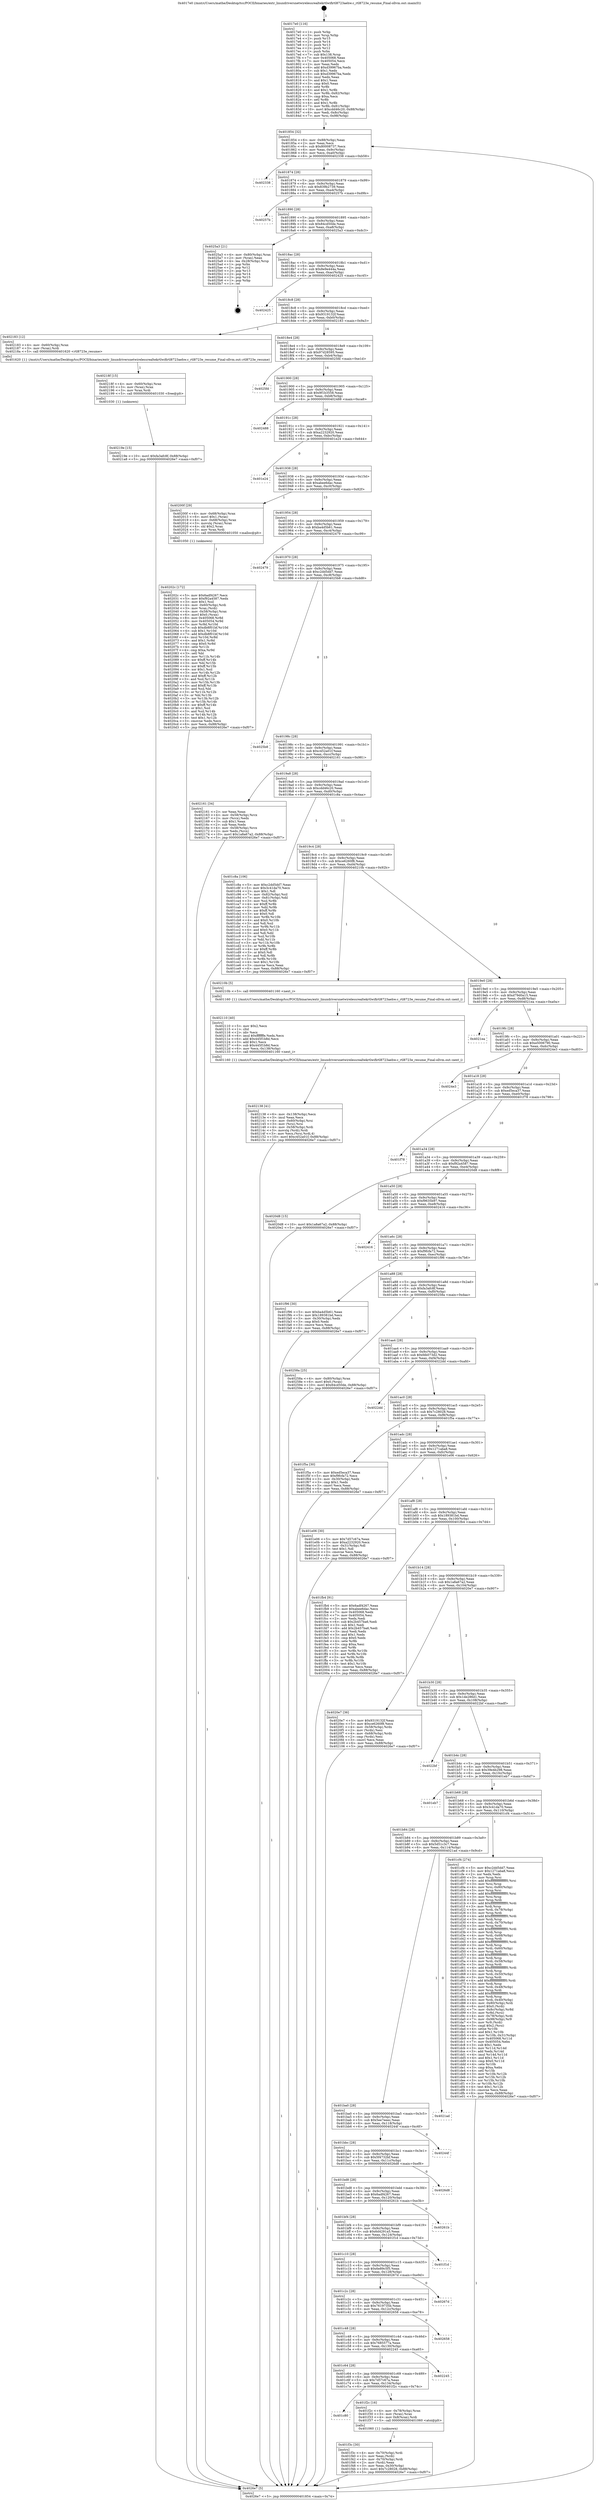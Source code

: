 digraph "0x4017e0" {
  label = "0x4017e0 (/mnt/c/Users/mathe/Desktop/tcc/POCII/binaries/extr_linuxdriversnetwirelessrealtekrtlwifirtl8723aehw.c_rtl8723e_resume_Final-ollvm.out::main(0))"
  labelloc = "t"
  node[shape=record]

  Entry [label="",width=0.3,height=0.3,shape=circle,fillcolor=black,style=filled]
  "0x401854" [label="{
     0x401854 [32]\l
     | [instrs]\l
     &nbsp;&nbsp;0x401854 \<+6\>: mov -0x88(%rbp),%eax\l
     &nbsp;&nbsp;0x40185a \<+2\>: mov %eax,%ecx\l
     &nbsp;&nbsp;0x40185c \<+6\>: sub $0x80008737,%ecx\l
     &nbsp;&nbsp;0x401862 \<+6\>: mov %eax,-0x9c(%rbp)\l
     &nbsp;&nbsp;0x401868 \<+6\>: mov %ecx,-0xa0(%rbp)\l
     &nbsp;&nbsp;0x40186e \<+6\>: je 0000000000402338 \<main+0xb58\>\l
  }"]
  "0x402338" [label="{
     0x402338\l
  }", style=dashed]
  "0x401874" [label="{
     0x401874 [28]\l
     | [instrs]\l
     &nbsp;&nbsp;0x401874 \<+5\>: jmp 0000000000401879 \<main+0x99\>\l
     &nbsp;&nbsp;0x401879 \<+6\>: mov -0x9c(%rbp),%eax\l
     &nbsp;&nbsp;0x40187f \<+5\>: sub $0x839b2739,%eax\l
     &nbsp;&nbsp;0x401884 \<+6\>: mov %eax,-0xa4(%rbp)\l
     &nbsp;&nbsp;0x40188a \<+6\>: je 000000000040257b \<main+0xd9b\>\l
  }"]
  Exit [label="",width=0.3,height=0.3,shape=circle,fillcolor=black,style=filled,peripheries=2]
  "0x40257b" [label="{
     0x40257b\l
  }", style=dashed]
  "0x401890" [label="{
     0x401890 [28]\l
     | [instrs]\l
     &nbsp;&nbsp;0x401890 \<+5\>: jmp 0000000000401895 \<main+0xb5\>\l
     &nbsp;&nbsp;0x401895 \<+6\>: mov -0x9c(%rbp),%eax\l
     &nbsp;&nbsp;0x40189b \<+5\>: sub $0x84cd50de,%eax\l
     &nbsp;&nbsp;0x4018a0 \<+6\>: mov %eax,-0xa8(%rbp)\l
     &nbsp;&nbsp;0x4018a6 \<+6\>: je 00000000004025a3 \<main+0xdc3\>\l
  }"]
  "0x40219e" [label="{
     0x40219e [15]\l
     | [instrs]\l
     &nbsp;&nbsp;0x40219e \<+10\>: movl $0xfa3afc8f,-0x88(%rbp)\l
     &nbsp;&nbsp;0x4021a8 \<+5\>: jmp 00000000004026e7 \<main+0xf07\>\l
  }"]
  "0x4025a3" [label="{
     0x4025a3 [21]\l
     | [instrs]\l
     &nbsp;&nbsp;0x4025a3 \<+4\>: mov -0x80(%rbp),%rax\l
     &nbsp;&nbsp;0x4025a7 \<+2\>: mov (%rax),%eax\l
     &nbsp;&nbsp;0x4025a9 \<+4\>: lea -0x28(%rbp),%rsp\l
     &nbsp;&nbsp;0x4025ad \<+1\>: pop %rbx\l
     &nbsp;&nbsp;0x4025ae \<+2\>: pop %r12\l
     &nbsp;&nbsp;0x4025b0 \<+2\>: pop %r13\l
     &nbsp;&nbsp;0x4025b2 \<+2\>: pop %r14\l
     &nbsp;&nbsp;0x4025b4 \<+2\>: pop %r15\l
     &nbsp;&nbsp;0x4025b6 \<+1\>: pop %rbp\l
     &nbsp;&nbsp;0x4025b7 \<+1\>: ret\l
  }"]
  "0x4018ac" [label="{
     0x4018ac [28]\l
     | [instrs]\l
     &nbsp;&nbsp;0x4018ac \<+5\>: jmp 00000000004018b1 \<main+0xd1\>\l
     &nbsp;&nbsp;0x4018b1 \<+6\>: mov -0x9c(%rbp),%eax\l
     &nbsp;&nbsp;0x4018b7 \<+5\>: sub $0x8e9e444a,%eax\l
     &nbsp;&nbsp;0x4018bc \<+6\>: mov %eax,-0xac(%rbp)\l
     &nbsp;&nbsp;0x4018c2 \<+6\>: je 0000000000402425 \<main+0xc45\>\l
  }"]
  "0x40218f" [label="{
     0x40218f [15]\l
     | [instrs]\l
     &nbsp;&nbsp;0x40218f \<+4\>: mov -0x60(%rbp),%rax\l
     &nbsp;&nbsp;0x402193 \<+3\>: mov (%rax),%rax\l
     &nbsp;&nbsp;0x402196 \<+3\>: mov %rax,%rdi\l
     &nbsp;&nbsp;0x402199 \<+5\>: call 0000000000401030 \<free@plt\>\l
     | [calls]\l
     &nbsp;&nbsp;0x401030 \{1\} (unknown)\l
  }"]
  "0x402425" [label="{
     0x402425\l
  }", style=dashed]
  "0x4018c8" [label="{
     0x4018c8 [28]\l
     | [instrs]\l
     &nbsp;&nbsp;0x4018c8 \<+5\>: jmp 00000000004018cd \<main+0xed\>\l
     &nbsp;&nbsp;0x4018cd \<+6\>: mov -0x9c(%rbp),%eax\l
     &nbsp;&nbsp;0x4018d3 \<+5\>: sub $0x9319132f,%eax\l
     &nbsp;&nbsp;0x4018d8 \<+6\>: mov %eax,-0xb0(%rbp)\l
     &nbsp;&nbsp;0x4018de \<+6\>: je 0000000000402183 \<main+0x9a3\>\l
  }"]
  "0x402138" [label="{
     0x402138 [41]\l
     | [instrs]\l
     &nbsp;&nbsp;0x402138 \<+6\>: mov -0x138(%rbp),%ecx\l
     &nbsp;&nbsp;0x40213e \<+3\>: imul %eax,%ecx\l
     &nbsp;&nbsp;0x402141 \<+4\>: mov -0x60(%rbp),%rsi\l
     &nbsp;&nbsp;0x402145 \<+3\>: mov (%rsi),%rsi\l
     &nbsp;&nbsp;0x402148 \<+4\>: mov -0x58(%rbp),%rdi\l
     &nbsp;&nbsp;0x40214c \<+3\>: movslq (%rdi),%rdi\l
     &nbsp;&nbsp;0x40214f \<+3\>: mov %ecx,(%rsi,%rdi,4)\l
     &nbsp;&nbsp;0x402152 \<+10\>: movl $0xc452a01f,-0x88(%rbp)\l
     &nbsp;&nbsp;0x40215c \<+5\>: jmp 00000000004026e7 \<main+0xf07\>\l
  }"]
  "0x402183" [label="{
     0x402183 [12]\l
     | [instrs]\l
     &nbsp;&nbsp;0x402183 \<+4\>: mov -0x60(%rbp),%rax\l
     &nbsp;&nbsp;0x402187 \<+3\>: mov (%rax),%rdi\l
     &nbsp;&nbsp;0x40218a \<+5\>: call 0000000000401620 \<rtl8723e_resume\>\l
     | [calls]\l
     &nbsp;&nbsp;0x401620 \{1\} (/mnt/c/Users/mathe/Desktop/tcc/POCII/binaries/extr_linuxdriversnetwirelessrealtekrtlwifirtl8723aehw.c_rtl8723e_resume_Final-ollvm.out::rtl8723e_resume)\l
  }"]
  "0x4018e4" [label="{
     0x4018e4 [28]\l
     | [instrs]\l
     &nbsp;&nbsp;0x4018e4 \<+5\>: jmp 00000000004018e9 \<main+0x109\>\l
     &nbsp;&nbsp;0x4018e9 \<+6\>: mov -0x9c(%rbp),%eax\l
     &nbsp;&nbsp;0x4018ef \<+5\>: sub $0x97d28595,%eax\l
     &nbsp;&nbsp;0x4018f4 \<+6\>: mov %eax,-0xb4(%rbp)\l
     &nbsp;&nbsp;0x4018fa \<+6\>: je 00000000004025fd \<main+0xe1d\>\l
  }"]
  "0x402110" [label="{
     0x402110 [40]\l
     | [instrs]\l
     &nbsp;&nbsp;0x402110 \<+5\>: mov $0x2,%ecx\l
     &nbsp;&nbsp;0x402115 \<+1\>: cltd\l
     &nbsp;&nbsp;0x402116 \<+2\>: idiv %ecx\l
     &nbsp;&nbsp;0x402118 \<+6\>: imul $0xfffffffe,%edx,%ecx\l
     &nbsp;&nbsp;0x40211e \<+6\>: add $0x445f1b8d,%ecx\l
     &nbsp;&nbsp;0x402124 \<+3\>: add $0x1,%ecx\l
     &nbsp;&nbsp;0x402127 \<+6\>: sub $0x445f1b8d,%ecx\l
     &nbsp;&nbsp;0x40212d \<+6\>: mov %ecx,-0x138(%rbp)\l
     &nbsp;&nbsp;0x402133 \<+5\>: call 0000000000401160 \<next_i\>\l
     | [calls]\l
     &nbsp;&nbsp;0x401160 \{1\} (/mnt/c/Users/mathe/Desktop/tcc/POCII/binaries/extr_linuxdriversnetwirelessrealtekrtlwifirtl8723aehw.c_rtl8723e_resume_Final-ollvm.out::next_i)\l
  }"]
  "0x4025fd" [label="{
     0x4025fd\l
  }", style=dashed]
  "0x401900" [label="{
     0x401900 [28]\l
     | [instrs]\l
     &nbsp;&nbsp;0x401900 \<+5\>: jmp 0000000000401905 \<main+0x125\>\l
     &nbsp;&nbsp;0x401905 \<+6\>: mov -0x9c(%rbp),%eax\l
     &nbsp;&nbsp;0x40190b \<+5\>: sub $0x9f1b3558,%eax\l
     &nbsp;&nbsp;0x401910 \<+6\>: mov %eax,-0xb8(%rbp)\l
     &nbsp;&nbsp;0x401916 \<+6\>: je 0000000000402488 \<main+0xca8\>\l
  }"]
  "0x40202c" [label="{
     0x40202c [172]\l
     | [instrs]\l
     &nbsp;&nbsp;0x40202c \<+5\>: mov $0x6adf4267,%ecx\l
     &nbsp;&nbsp;0x402031 \<+5\>: mov $0xf92a4587,%edx\l
     &nbsp;&nbsp;0x402036 \<+3\>: mov $0x1,%sil\l
     &nbsp;&nbsp;0x402039 \<+4\>: mov -0x60(%rbp),%rdi\l
     &nbsp;&nbsp;0x40203d \<+3\>: mov %rax,(%rdi)\l
     &nbsp;&nbsp;0x402040 \<+4\>: mov -0x58(%rbp),%rax\l
     &nbsp;&nbsp;0x402044 \<+6\>: movl $0x0,(%rax)\l
     &nbsp;&nbsp;0x40204a \<+8\>: mov 0x405068,%r8d\l
     &nbsp;&nbsp;0x402052 \<+8\>: mov 0x405054,%r9d\l
     &nbsp;&nbsp;0x40205a \<+3\>: mov %r8d,%r10d\l
     &nbsp;&nbsp;0x40205d \<+7\>: sub $0xdb8f01bf,%r10d\l
     &nbsp;&nbsp;0x402064 \<+4\>: sub $0x1,%r10d\l
     &nbsp;&nbsp;0x402068 \<+7\>: add $0xdb8f01bf,%r10d\l
     &nbsp;&nbsp;0x40206f \<+4\>: imul %r10d,%r8d\l
     &nbsp;&nbsp;0x402073 \<+4\>: and $0x1,%r8d\l
     &nbsp;&nbsp;0x402077 \<+4\>: cmp $0x0,%r8d\l
     &nbsp;&nbsp;0x40207b \<+4\>: sete %r11b\l
     &nbsp;&nbsp;0x40207f \<+4\>: cmp $0xa,%r9d\l
     &nbsp;&nbsp;0x402083 \<+3\>: setl %bl\l
     &nbsp;&nbsp;0x402086 \<+3\>: mov %r11b,%r14b\l
     &nbsp;&nbsp;0x402089 \<+4\>: xor $0xff,%r14b\l
     &nbsp;&nbsp;0x40208d \<+3\>: mov %bl,%r15b\l
     &nbsp;&nbsp;0x402090 \<+4\>: xor $0xff,%r15b\l
     &nbsp;&nbsp;0x402094 \<+4\>: xor $0x1,%sil\l
     &nbsp;&nbsp;0x402098 \<+3\>: mov %r14b,%r12b\l
     &nbsp;&nbsp;0x40209b \<+4\>: and $0xff,%r12b\l
     &nbsp;&nbsp;0x40209f \<+3\>: and %sil,%r11b\l
     &nbsp;&nbsp;0x4020a2 \<+3\>: mov %r15b,%r13b\l
     &nbsp;&nbsp;0x4020a5 \<+4\>: and $0xff,%r13b\l
     &nbsp;&nbsp;0x4020a9 \<+3\>: and %sil,%bl\l
     &nbsp;&nbsp;0x4020ac \<+3\>: or %r11b,%r12b\l
     &nbsp;&nbsp;0x4020af \<+3\>: or %bl,%r13b\l
     &nbsp;&nbsp;0x4020b2 \<+3\>: xor %r13b,%r12b\l
     &nbsp;&nbsp;0x4020b5 \<+3\>: or %r15b,%r14b\l
     &nbsp;&nbsp;0x4020b8 \<+4\>: xor $0xff,%r14b\l
     &nbsp;&nbsp;0x4020bc \<+4\>: or $0x1,%sil\l
     &nbsp;&nbsp;0x4020c0 \<+3\>: and %sil,%r14b\l
     &nbsp;&nbsp;0x4020c3 \<+3\>: or %r14b,%r12b\l
     &nbsp;&nbsp;0x4020c6 \<+4\>: test $0x1,%r12b\l
     &nbsp;&nbsp;0x4020ca \<+3\>: cmovne %edx,%ecx\l
     &nbsp;&nbsp;0x4020cd \<+6\>: mov %ecx,-0x88(%rbp)\l
     &nbsp;&nbsp;0x4020d3 \<+5\>: jmp 00000000004026e7 \<main+0xf07\>\l
  }"]
  "0x402488" [label="{
     0x402488\l
  }", style=dashed]
  "0x40191c" [label="{
     0x40191c [28]\l
     | [instrs]\l
     &nbsp;&nbsp;0x40191c \<+5\>: jmp 0000000000401921 \<main+0x141\>\l
     &nbsp;&nbsp;0x401921 \<+6\>: mov -0x9c(%rbp),%eax\l
     &nbsp;&nbsp;0x401927 \<+5\>: sub $0xa2232920,%eax\l
     &nbsp;&nbsp;0x40192c \<+6\>: mov %eax,-0xbc(%rbp)\l
     &nbsp;&nbsp;0x401932 \<+6\>: je 0000000000401e24 \<main+0x644\>\l
  }"]
  "0x401f3c" [label="{
     0x401f3c [30]\l
     | [instrs]\l
     &nbsp;&nbsp;0x401f3c \<+4\>: mov -0x70(%rbp),%rdi\l
     &nbsp;&nbsp;0x401f40 \<+2\>: mov %eax,(%rdi)\l
     &nbsp;&nbsp;0x401f42 \<+4\>: mov -0x70(%rbp),%rdi\l
     &nbsp;&nbsp;0x401f46 \<+2\>: mov (%rdi),%eax\l
     &nbsp;&nbsp;0x401f48 \<+3\>: mov %eax,-0x30(%rbp)\l
     &nbsp;&nbsp;0x401f4b \<+10\>: movl $0x7c28028,-0x88(%rbp)\l
     &nbsp;&nbsp;0x401f55 \<+5\>: jmp 00000000004026e7 \<main+0xf07\>\l
  }"]
  "0x401e24" [label="{
     0x401e24\l
  }", style=dashed]
  "0x401938" [label="{
     0x401938 [28]\l
     | [instrs]\l
     &nbsp;&nbsp;0x401938 \<+5\>: jmp 000000000040193d \<main+0x15d\>\l
     &nbsp;&nbsp;0x40193d \<+6\>: mov -0x9c(%rbp),%eax\l
     &nbsp;&nbsp;0x401943 \<+5\>: sub $0xabee6dac,%eax\l
     &nbsp;&nbsp;0x401948 \<+6\>: mov %eax,-0xc0(%rbp)\l
     &nbsp;&nbsp;0x40194e \<+6\>: je 000000000040200f \<main+0x82f\>\l
  }"]
  "0x401c80" [label="{
     0x401c80\l
  }", style=dashed]
  "0x40200f" [label="{
     0x40200f [29]\l
     | [instrs]\l
     &nbsp;&nbsp;0x40200f \<+4\>: mov -0x68(%rbp),%rax\l
     &nbsp;&nbsp;0x402013 \<+6\>: movl $0x1,(%rax)\l
     &nbsp;&nbsp;0x402019 \<+4\>: mov -0x68(%rbp),%rax\l
     &nbsp;&nbsp;0x40201d \<+3\>: movslq (%rax),%rax\l
     &nbsp;&nbsp;0x402020 \<+4\>: shl $0x2,%rax\l
     &nbsp;&nbsp;0x402024 \<+3\>: mov %rax,%rdi\l
     &nbsp;&nbsp;0x402027 \<+5\>: call 0000000000401050 \<malloc@plt\>\l
     | [calls]\l
     &nbsp;&nbsp;0x401050 \{1\} (unknown)\l
  }"]
  "0x401954" [label="{
     0x401954 [28]\l
     | [instrs]\l
     &nbsp;&nbsp;0x401954 \<+5\>: jmp 0000000000401959 \<main+0x179\>\l
     &nbsp;&nbsp;0x401959 \<+6\>: mov -0x9c(%rbp),%eax\l
     &nbsp;&nbsp;0x40195f \<+5\>: sub $0xba4d5b61,%eax\l
     &nbsp;&nbsp;0x401964 \<+6\>: mov %eax,-0xc4(%rbp)\l
     &nbsp;&nbsp;0x40196a \<+6\>: je 0000000000402479 \<main+0xc99\>\l
  }"]
  "0x401f2c" [label="{
     0x401f2c [16]\l
     | [instrs]\l
     &nbsp;&nbsp;0x401f2c \<+4\>: mov -0x78(%rbp),%rax\l
     &nbsp;&nbsp;0x401f30 \<+3\>: mov (%rax),%rax\l
     &nbsp;&nbsp;0x401f33 \<+4\>: mov 0x8(%rax),%rdi\l
     &nbsp;&nbsp;0x401f37 \<+5\>: call 0000000000401060 \<atoi@plt\>\l
     | [calls]\l
     &nbsp;&nbsp;0x401060 \{1\} (unknown)\l
  }"]
  "0x402479" [label="{
     0x402479\l
  }", style=dashed]
  "0x401970" [label="{
     0x401970 [28]\l
     | [instrs]\l
     &nbsp;&nbsp;0x401970 \<+5\>: jmp 0000000000401975 \<main+0x195\>\l
     &nbsp;&nbsp;0x401975 \<+6\>: mov -0x9c(%rbp),%eax\l
     &nbsp;&nbsp;0x40197b \<+5\>: sub $0xc2dd5dd7,%eax\l
     &nbsp;&nbsp;0x401980 \<+6\>: mov %eax,-0xc8(%rbp)\l
     &nbsp;&nbsp;0x401986 \<+6\>: je 00000000004025b8 \<main+0xdd8\>\l
  }"]
  "0x401c64" [label="{
     0x401c64 [28]\l
     | [instrs]\l
     &nbsp;&nbsp;0x401c64 \<+5\>: jmp 0000000000401c69 \<main+0x489\>\l
     &nbsp;&nbsp;0x401c69 \<+6\>: mov -0x9c(%rbp),%eax\l
     &nbsp;&nbsp;0x401c6f \<+5\>: sub $0x7d57c67a,%eax\l
     &nbsp;&nbsp;0x401c74 \<+6\>: mov %eax,-0x134(%rbp)\l
     &nbsp;&nbsp;0x401c7a \<+6\>: je 0000000000401f2c \<main+0x74c\>\l
  }"]
  "0x4025b8" [label="{
     0x4025b8\l
  }", style=dashed]
  "0x40198c" [label="{
     0x40198c [28]\l
     | [instrs]\l
     &nbsp;&nbsp;0x40198c \<+5\>: jmp 0000000000401991 \<main+0x1b1\>\l
     &nbsp;&nbsp;0x401991 \<+6\>: mov -0x9c(%rbp),%eax\l
     &nbsp;&nbsp;0x401997 \<+5\>: sub $0xc452a01f,%eax\l
     &nbsp;&nbsp;0x40199c \<+6\>: mov %eax,-0xcc(%rbp)\l
     &nbsp;&nbsp;0x4019a2 \<+6\>: je 0000000000402161 \<main+0x981\>\l
  }"]
  "0x402245" [label="{
     0x402245\l
  }", style=dashed]
  "0x402161" [label="{
     0x402161 [34]\l
     | [instrs]\l
     &nbsp;&nbsp;0x402161 \<+2\>: xor %eax,%eax\l
     &nbsp;&nbsp;0x402163 \<+4\>: mov -0x58(%rbp),%rcx\l
     &nbsp;&nbsp;0x402167 \<+2\>: mov (%rcx),%edx\l
     &nbsp;&nbsp;0x402169 \<+3\>: sub $0x1,%eax\l
     &nbsp;&nbsp;0x40216c \<+2\>: sub %eax,%edx\l
     &nbsp;&nbsp;0x40216e \<+4\>: mov -0x58(%rbp),%rcx\l
     &nbsp;&nbsp;0x402172 \<+2\>: mov %edx,(%rcx)\l
     &nbsp;&nbsp;0x402174 \<+10\>: movl $0x1a8a67a2,-0x88(%rbp)\l
     &nbsp;&nbsp;0x40217e \<+5\>: jmp 00000000004026e7 \<main+0xf07\>\l
  }"]
  "0x4019a8" [label="{
     0x4019a8 [28]\l
     | [instrs]\l
     &nbsp;&nbsp;0x4019a8 \<+5\>: jmp 00000000004019ad \<main+0x1cd\>\l
     &nbsp;&nbsp;0x4019ad \<+6\>: mov -0x9c(%rbp),%eax\l
     &nbsp;&nbsp;0x4019b3 \<+5\>: sub $0xcdd46c20,%eax\l
     &nbsp;&nbsp;0x4019b8 \<+6\>: mov %eax,-0xd0(%rbp)\l
     &nbsp;&nbsp;0x4019be \<+6\>: je 0000000000401c8a \<main+0x4aa\>\l
  }"]
  "0x401c48" [label="{
     0x401c48 [28]\l
     | [instrs]\l
     &nbsp;&nbsp;0x401c48 \<+5\>: jmp 0000000000401c4d \<main+0x46d\>\l
     &nbsp;&nbsp;0x401c4d \<+6\>: mov -0x9c(%rbp),%eax\l
     &nbsp;&nbsp;0x401c53 \<+5\>: sub $0x7685577a,%eax\l
     &nbsp;&nbsp;0x401c58 \<+6\>: mov %eax,-0x130(%rbp)\l
     &nbsp;&nbsp;0x401c5e \<+6\>: je 0000000000402245 \<main+0xa65\>\l
  }"]
  "0x401c8a" [label="{
     0x401c8a [106]\l
     | [instrs]\l
     &nbsp;&nbsp;0x401c8a \<+5\>: mov $0xc2dd5dd7,%eax\l
     &nbsp;&nbsp;0x401c8f \<+5\>: mov $0x3c41da70,%ecx\l
     &nbsp;&nbsp;0x401c94 \<+2\>: mov $0x1,%dl\l
     &nbsp;&nbsp;0x401c96 \<+7\>: mov -0x82(%rbp),%sil\l
     &nbsp;&nbsp;0x401c9d \<+7\>: mov -0x81(%rbp),%dil\l
     &nbsp;&nbsp;0x401ca4 \<+3\>: mov %sil,%r8b\l
     &nbsp;&nbsp;0x401ca7 \<+4\>: xor $0xff,%r8b\l
     &nbsp;&nbsp;0x401cab \<+3\>: mov %dil,%r9b\l
     &nbsp;&nbsp;0x401cae \<+4\>: xor $0xff,%r9b\l
     &nbsp;&nbsp;0x401cb2 \<+3\>: xor $0x0,%dl\l
     &nbsp;&nbsp;0x401cb5 \<+3\>: mov %r8b,%r10b\l
     &nbsp;&nbsp;0x401cb8 \<+4\>: and $0x0,%r10b\l
     &nbsp;&nbsp;0x401cbc \<+3\>: and %dl,%sil\l
     &nbsp;&nbsp;0x401cbf \<+3\>: mov %r9b,%r11b\l
     &nbsp;&nbsp;0x401cc2 \<+4\>: and $0x0,%r11b\l
     &nbsp;&nbsp;0x401cc6 \<+3\>: and %dl,%dil\l
     &nbsp;&nbsp;0x401cc9 \<+3\>: or %sil,%r10b\l
     &nbsp;&nbsp;0x401ccc \<+3\>: or %dil,%r11b\l
     &nbsp;&nbsp;0x401ccf \<+3\>: xor %r11b,%r10b\l
     &nbsp;&nbsp;0x401cd2 \<+3\>: or %r9b,%r8b\l
     &nbsp;&nbsp;0x401cd5 \<+4\>: xor $0xff,%r8b\l
     &nbsp;&nbsp;0x401cd9 \<+3\>: or $0x0,%dl\l
     &nbsp;&nbsp;0x401cdc \<+3\>: and %dl,%r8b\l
     &nbsp;&nbsp;0x401cdf \<+3\>: or %r8b,%r10b\l
     &nbsp;&nbsp;0x401ce2 \<+4\>: test $0x1,%r10b\l
     &nbsp;&nbsp;0x401ce6 \<+3\>: cmovne %ecx,%eax\l
     &nbsp;&nbsp;0x401ce9 \<+6\>: mov %eax,-0x88(%rbp)\l
     &nbsp;&nbsp;0x401cef \<+5\>: jmp 00000000004026e7 \<main+0xf07\>\l
  }"]
  "0x4019c4" [label="{
     0x4019c4 [28]\l
     | [instrs]\l
     &nbsp;&nbsp;0x4019c4 \<+5\>: jmp 00000000004019c9 \<main+0x1e9\>\l
     &nbsp;&nbsp;0x4019c9 \<+6\>: mov -0x9c(%rbp),%eax\l
     &nbsp;&nbsp;0x4019cf \<+5\>: sub $0xce6260f8,%eax\l
     &nbsp;&nbsp;0x4019d4 \<+6\>: mov %eax,-0xd4(%rbp)\l
     &nbsp;&nbsp;0x4019da \<+6\>: je 000000000040210b \<main+0x92b\>\l
  }"]
  "0x4026e7" [label="{
     0x4026e7 [5]\l
     | [instrs]\l
     &nbsp;&nbsp;0x4026e7 \<+5\>: jmp 0000000000401854 \<main+0x74\>\l
  }"]
  "0x4017e0" [label="{
     0x4017e0 [116]\l
     | [instrs]\l
     &nbsp;&nbsp;0x4017e0 \<+1\>: push %rbp\l
     &nbsp;&nbsp;0x4017e1 \<+3\>: mov %rsp,%rbp\l
     &nbsp;&nbsp;0x4017e4 \<+2\>: push %r15\l
     &nbsp;&nbsp;0x4017e6 \<+2\>: push %r14\l
     &nbsp;&nbsp;0x4017e8 \<+2\>: push %r13\l
     &nbsp;&nbsp;0x4017ea \<+2\>: push %r12\l
     &nbsp;&nbsp;0x4017ec \<+1\>: push %rbx\l
     &nbsp;&nbsp;0x4017ed \<+7\>: sub $0x138,%rsp\l
     &nbsp;&nbsp;0x4017f4 \<+7\>: mov 0x405068,%eax\l
     &nbsp;&nbsp;0x4017fb \<+7\>: mov 0x405054,%ecx\l
     &nbsp;&nbsp;0x401802 \<+2\>: mov %eax,%edx\l
     &nbsp;&nbsp;0x401804 \<+6\>: add $0xd39967ba,%edx\l
     &nbsp;&nbsp;0x40180a \<+3\>: sub $0x1,%edx\l
     &nbsp;&nbsp;0x40180d \<+6\>: sub $0xd39967ba,%edx\l
     &nbsp;&nbsp;0x401813 \<+3\>: imul %edx,%eax\l
     &nbsp;&nbsp;0x401816 \<+3\>: and $0x1,%eax\l
     &nbsp;&nbsp;0x401819 \<+3\>: cmp $0x0,%eax\l
     &nbsp;&nbsp;0x40181c \<+4\>: sete %r8b\l
     &nbsp;&nbsp;0x401820 \<+4\>: and $0x1,%r8b\l
     &nbsp;&nbsp;0x401824 \<+7\>: mov %r8b,-0x82(%rbp)\l
     &nbsp;&nbsp;0x40182b \<+3\>: cmp $0xa,%ecx\l
     &nbsp;&nbsp;0x40182e \<+4\>: setl %r8b\l
     &nbsp;&nbsp;0x401832 \<+4\>: and $0x1,%r8b\l
     &nbsp;&nbsp;0x401836 \<+7\>: mov %r8b,-0x81(%rbp)\l
     &nbsp;&nbsp;0x40183d \<+10\>: movl $0xcdd46c20,-0x88(%rbp)\l
     &nbsp;&nbsp;0x401847 \<+6\>: mov %edi,-0x8c(%rbp)\l
     &nbsp;&nbsp;0x40184d \<+7\>: mov %rsi,-0x98(%rbp)\l
  }"]
  "0x402658" [label="{
     0x402658\l
  }", style=dashed]
  "0x40210b" [label="{
     0x40210b [5]\l
     | [instrs]\l
     &nbsp;&nbsp;0x40210b \<+5\>: call 0000000000401160 \<next_i\>\l
     | [calls]\l
     &nbsp;&nbsp;0x401160 \{1\} (/mnt/c/Users/mathe/Desktop/tcc/POCII/binaries/extr_linuxdriversnetwirelessrealtekrtlwifirtl8723aehw.c_rtl8723e_resume_Final-ollvm.out::next_i)\l
  }"]
  "0x4019e0" [label="{
     0x4019e0 [28]\l
     | [instrs]\l
     &nbsp;&nbsp;0x4019e0 \<+5\>: jmp 00000000004019e5 \<main+0x205\>\l
     &nbsp;&nbsp;0x4019e5 \<+6\>: mov -0x9c(%rbp),%eax\l
     &nbsp;&nbsp;0x4019eb \<+5\>: sub $0xd79d0a15,%eax\l
     &nbsp;&nbsp;0x4019f0 \<+6\>: mov %eax,-0xd8(%rbp)\l
     &nbsp;&nbsp;0x4019f6 \<+6\>: je 00000000004021ea \<main+0xa0a\>\l
  }"]
  "0x401c2c" [label="{
     0x401c2c [28]\l
     | [instrs]\l
     &nbsp;&nbsp;0x401c2c \<+5\>: jmp 0000000000401c31 \<main+0x451\>\l
     &nbsp;&nbsp;0x401c31 \<+6\>: mov -0x9c(%rbp),%eax\l
     &nbsp;&nbsp;0x401c37 \<+5\>: sub $0x7619735b,%eax\l
     &nbsp;&nbsp;0x401c3c \<+6\>: mov %eax,-0x12c(%rbp)\l
     &nbsp;&nbsp;0x401c42 \<+6\>: je 0000000000402658 \<main+0xe78\>\l
  }"]
  "0x4021ea" [label="{
     0x4021ea\l
  }", style=dashed]
  "0x4019fc" [label="{
     0x4019fc [28]\l
     | [instrs]\l
     &nbsp;&nbsp;0x4019fc \<+5\>: jmp 0000000000401a01 \<main+0x221\>\l
     &nbsp;&nbsp;0x401a01 \<+6\>: mov -0x9c(%rbp),%eax\l
     &nbsp;&nbsp;0x401a07 \<+5\>: sub $0xe5006790,%eax\l
     &nbsp;&nbsp;0x401a0c \<+6\>: mov %eax,-0xdc(%rbp)\l
     &nbsp;&nbsp;0x401a12 \<+6\>: je 00000000004024e3 \<main+0xd03\>\l
  }"]
  "0x40267d" [label="{
     0x40267d\l
  }", style=dashed]
  "0x4024e3" [label="{
     0x4024e3\l
  }", style=dashed]
  "0x401a18" [label="{
     0x401a18 [28]\l
     | [instrs]\l
     &nbsp;&nbsp;0x401a18 \<+5\>: jmp 0000000000401a1d \<main+0x23d\>\l
     &nbsp;&nbsp;0x401a1d \<+6\>: mov -0x9c(%rbp),%eax\l
     &nbsp;&nbsp;0x401a23 \<+5\>: sub $0xed5eca37,%eax\l
     &nbsp;&nbsp;0x401a28 \<+6\>: mov %eax,-0xe0(%rbp)\l
     &nbsp;&nbsp;0x401a2e \<+6\>: je 0000000000401f78 \<main+0x798\>\l
  }"]
  "0x401c10" [label="{
     0x401c10 [28]\l
     | [instrs]\l
     &nbsp;&nbsp;0x401c10 \<+5\>: jmp 0000000000401c15 \<main+0x435\>\l
     &nbsp;&nbsp;0x401c15 \<+6\>: mov -0x9c(%rbp),%eax\l
     &nbsp;&nbsp;0x401c1b \<+5\>: sub $0x6e89c5f5,%eax\l
     &nbsp;&nbsp;0x401c20 \<+6\>: mov %eax,-0x128(%rbp)\l
     &nbsp;&nbsp;0x401c26 \<+6\>: je 000000000040267d \<main+0xe9d\>\l
  }"]
  "0x401f78" [label="{
     0x401f78\l
  }", style=dashed]
  "0x401a34" [label="{
     0x401a34 [28]\l
     | [instrs]\l
     &nbsp;&nbsp;0x401a34 \<+5\>: jmp 0000000000401a39 \<main+0x259\>\l
     &nbsp;&nbsp;0x401a39 \<+6\>: mov -0x9c(%rbp),%eax\l
     &nbsp;&nbsp;0x401a3f \<+5\>: sub $0xf92a4587,%eax\l
     &nbsp;&nbsp;0x401a44 \<+6\>: mov %eax,-0xe4(%rbp)\l
     &nbsp;&nbsp;0x401a4a \<+6\>: je 00000000004020d8 \<main+0x8f8\>\l
  }"]
  "0x401f1d" [label="{
     0x401f1d\l
  }", style=dashed]
  "0x4020d8" [label="{
     0x4020d8 [15]\l
     | [instrs]\l
     &nbsp;&nbsp;0x4020d8 \<+10\>: movl $0x1a8a67a2,-0x88(%rbp)\l
     &nbsp;&nbsp;0x4020e2 \<+5\>: jmp 00000000004026e7 \<main+0xf07\>\l
  }"]
  "0x401a50" [label="{
     0x401a50 [28]\l
     | [instrs]\l
     &nbsp;&nbsp;0x401a50 \<+5\>: jmp 0000000000401a55 \<main+0x275\>\l
     &nbsp;&nbsp;0x401a55 \<+6\>: mov -0x9c(%rbp),%eax\l
     &nbsp;&nbsp;0x401a5b \<+5\>: sub $0xf9635b97,%eax\l
     &nbsp;&nbsp;0x401a60 \<+6\>: mov %eax,-0xe8(%rbp)\l
     &nbsp;&nbsp;0x401a66 \<+6\>: je 0000000000402416 \<main+0xc36\>\l
  }"]
  "0x401bf4" [label="{
     0x401bf4 [28]\l
     | [instrs]\l
     &nbsp;&nbsp;0x401bf4 \<+5\>: jmp 0000000000401bf9 \<main+0x419\>\l
     &nbsp;&nbsp;0x401bf9 \<+6\>: mov -0x9c(%rbp),%eax\l
     &nbsp;&nbsp;0x401bff \<+5\>: sub $0x6d4291a5,%eax\l
     &nbsp;&nbsp;0x401c04 \<+6\>: mov %eax,-0x124(%rbp)\l
     &nbsp;&nbsp;0x401c0a \<+6\>: je 0000000000401f1d \<main+0x73d\>\l
  }"]
  "0x402416" [label="{
     0x402416\l
  }", style=dashed]
  "0x401a6c" [label="{
     0x401a6c [28]\l
     | [instrs]\l
     &nbsp;&nbsp;0x401a6c \<+5\>: jmp 0000000000401a71 \<main+0x291\>\l
     &nbsp;&nbsp;0x401a71 \<+6\>: mov -0x9c(%rbp),%eax\l
     &nbsp;&nbsp;0x401a77 \<+5\>: sub $0xf9fcfa72,%eax\l
     &nbsp;&nbsp;0x401a7c \<+6\>: mov %eax,-0xec(%rbp)\l
     &nbsp;&nbsp;0x401a82 \<+6\>: je 0000000000401f96 \<main+0x7b6\>\l
  }"]
  "0x40261b" [label="{
     0x40261b\l
  }", style=dashed]
  "0x401f96" [label="{
     0x401f96 [30]\l
     | [instrs]\l
     &nbsp;&nbsp;0x401f96 \<+5\>: mov $0xba4d5b61,%eax\l
     &nbsp;&nbsp;0x401f9b \<+5\>: mov $0x189381bd,%ecx\l
     &nbsp;&nbsp;0x401fa0 \<+3\>: mov -0x30(%rbp),%edx\l
     &nbsp;&nbsp;0x401fa3 \<+3\>: cmp $0x0,%edx\l
     &nbsp;&nbsp;0x401fa6 \<+3\>: cmove %ecx,%eax\l
     &nbsp;&nbsp;0x401fa9 \<+6\>: mov %eax,-0x88(%rbp)\l
     &nbsp;&nbsp;0x401faf \<+5\>: jmp 00000000004026e7 \<main+0xf07\>\l
  }"]
  "0x401a88" [label="{
     0x401a88 [28]\l
     | [instrs]\l
     &nbsp;&nbsp;0x401a88 \<+5\>: jmp 0000000000401a8d \<main+0x2ad\>\l
     &nbsp;&nbsp;0x401a8d \<+6\>: mov -0x9c(%rbp),%eax\l
     &nbsp;&nbsp;0x401a93 \<+5\>: sub $0xfa3afc8f,%eax\l
     &nbsp;&nbsp;0x401a98 \<+6\>: mov %eax,-0xf0(%rbp)\l
     &nbsp;&nbsp;0x401a9e \<+6\>: je 000000000040258a \<main+0xdaa\>\l
  }"]
  "0x401bd8" [label="{
     0x401bd8 [28]\l
     | [instrs]\l
     &nbsp;&nbsp;0x401bd8 \<+5\>: jmp 0000000000401bdd \<main+0x3fd\>\l
     &nbsp;&nbsp;0x401bdd \<+6\>: mov -0x9c(%rbp),%eax\l
     &nbsp;&nbsp;0x401be3 \<+5\>: sub $0x6adf4267,%eax\l
     &nbsp;&nbsp;0x401be8 \<+6\>: mov %eax,-0x120(%rbp)\l
     &nbsp;&nbsp;0x401bee \<+6\>: je 000000000040261b \<main+0xe3b\>\l
  }"]
  "0x40258a" [label="{
     0x40258a [25]\l
     | [instrs]\l
     &nbsp;&nbsp;0x40258a \<+4\>: mov -0x80(%rbp),%rax\l
     &nbsp;&nbsp;0x40258e \<+6\>: movl $0x0,(%rax)\l
     &nbsp;&nbsp;0x402594 \<+10\>: movl $0x84cd50de,-0x88(%rbp)\l
     &nbsp;&nbsp;0x40259e \<+5\>: jmp 00000000004026e7 \<main+0xf07\>\l
  }"]
  "0x401aa4" [label="{
     0x401aa4 [28]\l
     | [instrs]\l
     &nbsp;&nbsp;0x401aa4 \<+5\>: jmp 0000000000401aa9 \<main+0x2c9\>\l
     &nbsp;&nbsp;0x401aa9 \<+6\>: mov -0x9c(%rbp),%eax\l
     &nbsp;&nbsp;0x401aaf \<+5\>: sub $0xfdb073d2,%eax\l
     &nbsp;&nbsp;0x401ab4 \<+6\>: mov %eax,-0xf4(%rbp)\l
     &nbsp;&nbsp;0x401aba \<+6\>: je 00000000004022dd \<main+0xafd\>\l
  }"]
  "0x4026d8" [label="{
     0x4026d8\l
  }", style=dashed]
  "0x4022dd" [label="{
     0x4022dd\l
  }", style=dashed]
  "0x401ac0" [label="{
     0x401ac0 [28]\l
     | [instrs]\l
     &nbsp;&nbsp;0x401ac0 \<+5\>: jmp 0000000000401ac5 \<main+0x2e5\>\l
     &nbsp;&nbsp;0x401ac5 \<+6\>: mov -0x9c(%rbp),%eax\l
     &nbsp;&nbsp;0x401acb \<+5\>: sub $0x7c28028,%eax\l
     &nbsp;&nbsp;0x401ad0 \<+6\>: mov %eax,-0xf8(%rbp)\l
     &nbsp;&nbsp;0x401ad6 \<+6\>: je 0000000000401f5a \<main+0x77a\>\l
  }"]
  "0x401bbc" [label="{
     0x401bbc [28]\l
     | [instrs]\l
     &nbsp;&nbsp;0x401bbc \<+5\>: jmp 0000000000401bc1 \<main+0x3e1\>\l
     &nbsp;&nbsp;0x401bc1 \<+6\>: mov -0x9c(%rbp),%eax\l
     &nbsp;&nbsp;0x401bc7 \<+5\>: sub $0x5f4732bf,%eax\l
     &nbsp;&nbsp;0x401bcc \<+6\>: mov %eax,-0x11c(%rbp)\l
     &nbsp;&nbsp;0x401bd2 \<+6\>: je 00000000004026d8 \<main+0xef8\>\l
  }"]
  "0x401f5a" [label="{
     0x401f5a [30]\l
     | [instrs]\l
     &nbsp;&nbsp;0x401f5a \<+5\>: mov $0xed5eca37,%eax\l
     &nbsp;&nbsp;0x401f5f \<+5\>: mov $0xf9fcfa72,%ecx\l
     &nbsp;&nbsp;0x401f64 \<+3\>: mov -0x30(%rbp),%edx\l
     &nbsp;&nbsp;0x401f67 \<+3\>: cmp $0x1,%edx\l
     &nbsp;&nbsp;0x401f6a \<+3\>: cmovl %ecx,%eax\l
     &nbsp;&nbsp;0x401f6d \<+6\>: mov %eax,-0x88(%rbp)\l
     &nbsp;&nbsp;0x401f73 \<+5\>: jmp 00000000004026e7 \<main+0xf07\>\l
  }"]
  "0x401adc" [label="{
     0x401adc [28]\l
     | [instrs]\l
     &nbsp;&nbsp;0x401adc \<+5\>: jmp 0000000000401ae1 \<main+0x301\>\l
     &nbsp;&nbsp;0x401ae1 \<+6\>: mov -0x9c(%rbp),%eax\l
     &nbsp;&nbsp;0x401ae7 \<+5\>: sub $0x1271aba8,%eax\l
     &nbsp;&nbsp;0x401aec \<+6\>: mov %eax,-0xfc(%rbp)\l
     &nbsp;&nbsp;0x401af2 \<+6\>: je 0000000000401e06 \<main+0x626\>\l
  }"]
  "0x40244f" [label="{
     0x40244f\l
  }", style=dashed]
  "0x401e06" [label="{
     0x401e06 [30]\l
     | [instrs]\l
     &nbsp;&nbsp;0x401e06 \<+5\>: mov $0x7d57c67a,%eax\l
     &nbsp;&nbsp;0x401e0b \<+5\>: mov $0xa2232920,%ecx\l
     &nbsp;&nbsp;0x401e10 \<+3\>: mov -0x31(%rbp),%dl\l
     &nbsp;&nbsp;0x401e13 \<+3\>: test $0x1,%dl\l
     &nbsp;&nbsp;0x401e16 \<+3\>: cmovne %ecx,%eax\l
     &nbsp;&nbsp;0x401e19 \<+6\>: mov %eax,-0x88(%rbp)\l
     &nbsp;&nbsp;0x401e1f \<+5\>: jmp 00000000004026e7 \<main+0xf07\>\l
  }"]
  "0x401af8" [label="{
     0x401af8 [28]\l
     | [instrs]\l
     &nbsp;&nbsp;0x401af8 \<+5\>: jmp 0000000000401afd \<main+0x31d\>\l
     &nbsp;&nbsp;0x401afd \<+6\>: mov -0x9c(%rbp),%eax\l
     &nbsp;&nbsp;0x401b03 \<+5\>: sub $0x189381bd,%eax\l
     &nbsp;&nbsp;0x401b08 \<+6\>: mov %eax,-0x100(%rbp)\l
     &nbsp;&nbsp;0x401b0e \<+6\>: je 0000000000401fb4 \<main+0x7d4\>\l
  }"]
  "0x401ba0" [label="{
     0x401ba0 [28]\l
     | [instrs]\l
     &nbsp;&nbsp;0x401ba0 \<+5\>: jmp 0000000000401ba5 \<main+0x3c5\>\l
     &nbsp;&nbsp;0x401ba5 \<+6\>: mov -0x9c(%rbp),%eax\l
     &nbsp;&nbsp;0x401bab \<+5\>: sub $0x5ee7eeec,%eax\l
     &nbsp;&nbsp;0x401bb0 \<+6\>: mov %eax,-0x118(%rbp)\l
     &nbsp;&nbsp;0x401bb6 \<+6\>: je 000000000040244f \<main+0xc6f\>\l
  }"]
  "0x401fb4" [label="{
     0x401fb4 [91]\l
     | [instrs]\l
     &nbsp;&nbsp;0x401fb4 \<+5\>: mov $0x6adf4267,%eax\l
     &nbsp;&nbsp;0x401fb9 \<+5\>: mov $0xabee6dac,%ecx\l
     &nbsp;&nbsp;0x401fbe \<+7\>: mov 0x405068,%edx\l
     &nbsp;&nbsp;0x401fc5 \<+7\>: mov 0x405054,%esi\l
     &nbsp;&nbsp;0x401fcc \<+2\>: mov %edx,%edi\l
     &nbsp;&nbsp;0x401fce \<+6\>: sub $0x2b457ba6,%edi\l
     &nbsp;&nbsp;0x401fd4 \<+3\>: sub $0x1,%edi\l
     &nbsp;&nbsp;0x401fd7 \<+6\>: add $0x2b457ba6,%edi\l
     &nbsp;&nbsp;0x401fdd \<+3\>: imul %edi,%edx\l
     &nbsp;&nbsp;0x401fe0 \<+3\>: and $0x1,%edx\l
     &nbsp;&nbsp;0x401fe3 \<+3\>: cmp $0x0,%edx\l
     &nbsp;&nbsp;0x401fe6 \<+4\>: sete %r8b\l
     &nbsp;&nbsp;0x401fea \<+3\>: cmp $0xa,%esi\l
     &nbsp;&nbsp;0x401fed \<+4\>: setl %r9b\l
     &nbsp;&nbsp;0x401ff1 \<+3\>: mov %r8b,%r10b\l
     &nbsp;&nbsp;0x401ff4 \<+3\>: and %r9b,%r10b\l
     &nbsp;&nbsp;0x401ff7 \<+3\>: xor %r9b,%r8b\l
     &nbsp;&nbsp;0x401ffa \<+3\>: or %r8b,%r10b\l
     &nbsp;&nbsp;0x401ffd \<+4\>: test $0x1,%r10b\l
     &nbsp;&nbsp;0x402001 \<+3\>: cmovne %ecx,%eax\l
     &nbsp;&nbsp;0x402004 \<+6\>: mov %eax,-0x88(%rbp)\l
     &nbsp;&nbsp;0x40200a \<+5\>: jmp 00000000004026e7 \<main+0xf07\>\l
  }"]
  "0x401b14" [label="{
     0x401b14 [28]\l
     | [instrs]\l
     &nbsp;&nbsp;0x401b14 \<+5\>: jmp 0000000000401b19 \<main+0x339\>\l
     &nbsp;&nbsp;0x401b19 \<+6\>: mov -0x9c(%rbp),%eax\l
     &nbsp;&nbsp;0x401b1f \<+5\>: sub $0x1a8a67a2,%eax\l
     &nbsp;&nbsp;0x401b24 \<+6\>: mov %eax,-0x104(%rbp)\l
     &nbsp;&nbsp;0x401b2a \<+6\>: je 00000000004020e7 \<main+0x907\>\l
  }"]
  "0x4021ad" [label="{
     0x4021ad\l
  }", style=dashed]
  "0x4020e7" [label="{
     0x4020e7 [36]\l
     | [instrs]\l
     &nbsp;&nbsp;0x4020e7 \<+5\>: mov $0x9319132f,%eax\l
     &nbsp;&nbsp;0x4020ec \<+5\>: mov $0xce6260f8,%ecx\l
     &nbsp;&nbsp;0x4020f1 \<+4\>: mov -0x58(%rbp),%rdx\l
     &nbsp;&nbsp;0x4020f5 \<+2\>: mov (%rdx),%esi\l
     &nbsp;&nbsp;0x4020f7 \<+4\>: mov -0x68(%rbp),%rdx\l
     &nbsp;&nbsp;0x4020fb \<+2\>: cmp (%rdx),%esi\l
     &nbsp;&nbsp;0x4020fd \<+3\>: cmovl %ecx,%eax\l
     &nbsp;&nbsp;0x402100 \<+6\>: mov %eax,-0x88(%rbp)\l
     &nbsp;&nbsp;0x402106 \<+5\>: jmp 00000000004026e7 \<main+0xf07\>\l
  }"]
  "0x401b30" [label="{
     0x401b30 [28]\l
     | [instrs]\l
     &nbsp;&nbsp;0x401b30 \<+5\>: jmp 0000000000401b35 \<main+0x355\>\l
     &nbsp;&nbsp;0x401b35 \<+6\>: mov -0x9c(%rbp),%eax\l
     &nbsp;&nbsp;0x401b3b \<+5\>: sub $0x1de286d1,%eax\l
     &nbsp;&nbsp;0x401b40 \<+6\>: mov %eax,-0x108(%rbp)\l
     &nbsp;&nbsp;0x401b46 \<+6\>: je 00000000004022bf \<main+0xadf\>\l
  }"]
  "0x401b84" [label="{
     0x401b84 [28]\l
     | [instrs]\l
     &nbsp;&nbsp;0x401b84 \<+5\>: jmp 0000000000401b89 \<main+0x3a9\>\l
     &nbsp;&nbsp;0x401b89 \<+6\>: mov -0x9c(%rbp),%eax\l
     &nbsp;&nbsp;0x401b8f \<+5\>: sub $0x5d51c3c7,%eax\l
     &nbsp;&nbsp;0x401b94 \<+6\>: mov %eax,-0x114(%rbp)\l
     &nbsp;&nbsp;0x401b9a \<+6\>: je 00000000004021ad \<main+0x9cd\>\l
  }"]
  "0x4022bf" [label="{
     0x4022bf\l
  }", style=dashed]
  "0x401b4c" [label="{
     0x401b4c [28]\l
     | [instrs]\l
     &nbsp;&nbsp;0x401b4c \<+5\>: jmp 0000000000401b51 \<main+0x371\>\l
     &nbsp;&nbsp;0x401b51 \<+6\>: mov -0x9c(%rbp),%eax\l
     &nbsp;&nbsp;0x401b57 \<+5\>: sub $0x39e4b298,%eax\l
     &nbsp;&nbsp;0x401b5c \<+6\>: mov %eax,-0x10c(%rbp)\l
     &nbsp;&nbsp;0x401b62 \<+6\>: je 0000000000401eb7 \<main+0x6d7\>\l
  }"]
  "0x401cf4" [label="{
     0x401cf4 [274]\l
     | [instrs]\l
     &nbsp;&nbsp;0x401cf4 \<+5\>: mov $0xc2dd5dd7,%eax\l
     &nbsp;&nbsp;0x401cf9 \<+5\>: mov $0x1271aba8,%ecx\l
     &nbsp;&nbsp;0x401cfe \<+2\>: xor %edx,%edx\l
     &nbsp;&nbsp;0x401d00 \<+3\>: mov %rsp,%rsi\l
     &nbsp;&nbsp;0x401d03 \<+4\>: add $0xfffffffffffffff0,%rsi\l
     &nbsp;&nbsp;0x401d07 \<+3\>: mov %rsi,%rsp\l
     &nbsp;&nbsp;0x401d0a \<+4\>: mov %rsi,-0x80(%rbp)\l
     &nbsp;&nbsp;0x401d0e \<+3\>: mov %rsp,%rsi\l
     &nbsp;&nbsp;0x401d11 \<+4\>: add $0xfffffffffffffff0,%rsi\l
     &nbsp;&nbsp;0x401d15 \<+3\>: mov %rsi,%rsp\l
     &nbsp;&nbsp;0x401d18 \<+3\>: mov %rsp,%rdi\l
     &nbsp;&nbsp;0x401d1b \<+4\>: add $0xfffffffffffffff0,%rdi\l
     &nbsp;&nbsp;0x401d1f \<+3\>: mov %rdi,%rsp\l
     &nbsp;&nbsp;0x401d22 \<+4\>: mov %rdi,-0x78(%rbp)\l
     &nbsp;&nbsp;0x401d26 \<+3\>: mov %rsp,%rdi\l
     &nbsp;&nbsp;0x401d29 \<+4\>: add $0xfffffffffffffff0,%rdi\l
     &nbsp;&nbsp;0x401d2d \<+3\>: mov %rdi,%rsp\l
     &nbsp;&nbsp;0x401d30 \<+4\>: mov %rdi,-0x70(%rbp)\l
     &nbsp;&nbsp;0x401d34 \<+3\>: mov %rsp,%rdi\l
     &nbsp;&nbsp;0x401d37 \<+4\>: add $0xfffffffffffffff0,%rdi\l
     &nbsp;&nbsp;0x401d3b \<+3\>: mov %rdi,%rsp\l
     &nbsp;&nbsp;0x401d3e \<+4\>: mov %rdi,-0x68(%rbp)\l
     &nbsp;&nbsp;0x401d42 \<+3\>: mov %rsp,%rdi\l
     &nbsp;&nbsp;0x401d45 \<+4\>: add $0xfffffffffffffff0,%rdi\l
     &nbsp;&nbsp;0x401d49 \<+3\>: mov %rdi,%rsp\l
     &nbsp;&nbsp;0x401d4c \<+4\>: mov %rdi,-0x60(%rbp)\l
     &nbsp;&nbsp;0x401d50 \<+3\>: mov %rsp,%rdi\l
     &nbsp;&nbsp;0x401d53 \<+4\>: add $0xfffffffffffffff0,%rdi\l
     &nbsp;&nbsp;0x401d57 \<+3\>: mov %rdi,%rsp\l
     &nbsp;&nbsp;0x401d5a \<+4\>: mov %rdi,-0x58(%rbp)\l
     &nbsp;&nbsp;0x401d5e \<+3\>: mov %rsp,%rdi\l
     &nbsp;&nbsp;0x401d61 \<+4\>: add $0xfffffffffffffff0,%rdi\l
     &nbsp;&nbsp;0x401d65 \<+3\>: mov %rdi,%rsp\l
     &nbsp;&nbsp;0x401d68 \<+4\>: mov %rdi,-0x50(%rbp)\l
     &nbsp;&nbsp;0x401d6c \<+3\>: mov %rsp,%rdi\l
     &nbsp;&nbsp;0x401d6f \<+4\>: add $0xfffffffffffffff0,%rdi\l
     &nbsp;&nbsp;0x401d73 \<+3\>: mov %rdi,%rsp\l
     &nbsp;&nbsp;0x401d76 \<+4\>: mov %rdi,-0x48(%rbp)\l
     &nbsp;&nbsp;0x401d7a \<+3\>: mov %rsp,%rdi\l
     &nbsp;&nbsp;0x401d7d \<+4\>: add $0xfffffffffffffff0,%rdi\l
     &nbsp;&nbsp;0x401d81 \<+3\>: mov %rdi,%rsp\l
     &nbsp;&nbsp;0x401d84 \<+4\>: mov %rdi,-0x40(%rbp)\l
     &nbsp;&nbsp;0x401d88 \<+4\>: mov -0x80(%rbp),%rdi\l
     &nbsp;&nbsp;0x401d8c \<+6\>: movl $0x0,(%rdi)\l
     &nbsp;&nbsp;0x401d92 \<+7\>: mov -0x8c(%rbp),%r8d\l
     &nbsp;&nbsp;0x401d99 \<+3\>: mov %r8d,(%rsi)\l
     &nbsp;&nbsp;0x401d9c \<+4\>: mov -0x78(%rbp),%rdi\l
     &nbsp;&nbsp;0x401da0 \<+7\>: mov -0x98(%rbp),%r9\l
     &nbsp;&nbsp;0x401da7 \<+3\>: mov %r9,(%rdi)\l
     &nbsp;&nbsp;0x401daa \<+3\>: cmpl $0x2,(%rsi)\l
     &nbsp;&nbsp;0x401dad \<+4\>: setne %r10b\l
     &nbsp;&nbsp;0x401db1 \<+4\>: and $0x1,%r10b\l
     &nbsp;&nbsp;0x401db5 \<+4\>: mov %r10b,-0x31(%rbp)\l
     &nbsp;&nbsp;0x401db9 \<+8\>: mov 0x405068,%r11d\l
     &nbsp;&nbsp;0x401dc1 \<+7\>: mov 0x405054,%ebx\l
     &nbsp;&nbsp;0x401dc8 \<+3\>: sub $0x1,%edx\l
     &nbsp;&nbsp;0x401dcb \<+3\>: mov %r11d,%r14d\l
     &nbsp;&nbsp;0x401dce \<+3\>: add %edx,%r14d\l
     &nbsp;&nbsp;0x401dd1 \<+4\>: imul %r14d,%r11d\l
     &nbsp;&nbsp;0x401dd5 \<+4\>: and $0x1,%r11d\l
     &nbsp;&nbsp;0x401dd9 \<+4\>: cmp $0x0,%r11d\l
     &nbsp;&nbsp;0x401ddd \<+4\>: sete %r10b\l
     &nbsp;&nbsp;0x401de1 \<+3\>: cmp $0xa,%ebx\l
     &nbsp;&nbsp;0x401de4 \<+4\>: setl %r15b\l
     &nbsp;&nbsp;0x401de8 \<+3\>: mov %r10b,%r12b\l
     &nbsp;&nbsp;0x401deb \<+3\>: and %r15b,%r12b\l
     &nbsp;&nbsp;0x401dee \<+3\>: xor %r15b,%r10b\l
     &nbsp;&nbsp;0x401df1 \<+3\>: or %r10b,%r12b\l
     &nbsp;&nbsp;0x401df4 \<+4\>: test $0x1,%r12b\l
     &nbsp;&nbsp;0x401df8 \<+3\>: cmovne %ecx,%eax\l
     &nbsp;&nbsp;0x401dfb \<+6\>: mov %eax,-0x88(%rbp)\l
     &nbsp;&nbsp;0x401e01 \<+5\>: jmp 00000000004026e7 \<main+0xf07\>\l
  }"]
  "0x401eb7" [label="{
     0x401eb7\l
  }", style=dashed]
  "0x401b68" [label="{
     0x401b68 [28]\l
     | [instrs]\l
     &nbsp;&nbsp;0x401b68 \<+5\>: jmp 0000000000401b6d \<main+0x38d\>\l
     &nbsp;&nbsp;0x401b6d \<+6\>: mov -0x9c(%rbp),%eax\l
     &nbsp;&nbsp;0x401b73 \<+5\>: sub $0x3c41da70,%eax\l
     &nbsp;&nbsp;0x401b78 \<+6\>: mov %eax,-0x110(%rbp)\l
     &nbsp;&nbsp;0x401b7e \<+6\>: je 0000000000401cf4 \<main+0x514\>\l
  }"]
  Entry -> "0x4017e0" [label=" 1"]
  "0x401854" -> "0x402338" [label=" 0"]
  "0x401854" -> "0x401874" [label=" 16"]
  "0x4025a3" -> Exit [label=" 1"]
  "0x401874" -> "0x40257b" [label=" 0"]
  "0x401874" -> "0x401890" [label=" 16"]
  "0x40258a" -> "0x4026e7" [label=" 1"]
  "0x401890" -> "0x4025a3" [label=" 1"]
  "0x401890" -> "0x4018ac" [label=" 15"]
  "0x40219e" -> "0x4026e7" [label=" 1"]
  "0x4018ac" -> "0x402425" [label=" 0"]
  "0x4018ac" -> "0x4018c8" [label=" 15"]
  "0x40218f" -> "0x40219e" [label=" 1"]
  "0x4018c8" -> "0x402183" [label=" 1"]
  "0x4018c8" -> "0x4018e4" [label=" 14"]
  "0x402183" -> "0x40218f" [label=" 1"]
  "0x4018e4" -> "0x4025fd" [label=" 0"]
  "0x4018e4" -> "0x401900" [label=" 14"]
  "0x402161" -> "0x4026e7" [label=" 1"]
  "0x401900" -> "0x402488" [label=" 0"]
  "0x401900" -> "0x40191c" [label=" 14"]
  "0x402138" -> "0x4026e7" [label=" 1"]
  "0x40191c" -> "0x401e24" [label=" 0"]
  "0x40191c" -> "0x401938" [label=" 14"]
  "0x402110" -> "0x402138" [label=" 1"]
  "0x401938" -> "0x40200f" [label=" 1"]
  "0x401938" -> "0x401954" [label=" 13"]
  "0x40210b" -> "0x402110" [label=" 1"]
  "0x401954" -> "0x402479" [label=" 0"]
  "0x401954" -> "0x401970" [label=" 13"]
  "0x4020e7" -> "0x4026e7" [label=" 2"]
  "0x401970" -> "0x4025b8" [label=" 0"]
  "0x401970" -> "0x40198c" [label=" 13"]
  "0x40202c" -> "0x4026e7" [label=" 1"]
  "0x40198c" -> "0x402161" [label=" 1"]
  "0x40198c" -> "0x4019a8" [label=" 12"]
  "0x40200f" -> "0x40202c" [label=" 1"]
  "0x4019a8" -> "0x401c8a" [label=" 1"]
  "0x4019a8" -> "0x4019c4" [label=" 11"]
  "0x401c8a" -> "0x4026e7" [label=" 1"]
  "0x4017e0" -> "0x401854" [label=" 1"]
  "0x4026e7" -> "0x401854" [label=" 15"]
  "0x401f96" -> "0x4026e7" [label=" 1"]
  "0x4019c4" -> "0x40210b" [label=" 1"]
  "0x4019c4" -> "0x4019e0" [label=" 10"]
  "0x401f5a" -> "0x4026e7" [label=" 1"]
  "0x4019e0" -> "0x4021ea" [label=" 0"]
  "0x4019e0" -> "0x4019fc" [label=" 10"]
  "0x401f2c" -> "0x401f3c" [label=" 1"]
  "0x4019fc" -> "0x4024e3" [label=" 0"]
  "0x4019fc" -> "0x401a18" [label=" 10"]
  "0x401c64" -> "0x401c80" [label=" 0"]
  "0x401a18" -> "0x401f78" [label=" 0"]
  "0x401a18" -> "0x401a34" [label=" 10"]
  "0x4020d8" -> "0x4026e7" [label=" 1"]
  "0x401a34" -> "0x4020d8" [label=" 1"]
  "0x401a34" -> "0x401a50" [label=" 9"]
  "0x401c48" -> "0x401c64" [label=" 1"]
  "0x401a50" -> "0x402416" [label=" 0"]
  "0x401a50" -> "0x401a6c" [label=" 9"]
  "0x401fb4" -> "0x4026e7" [label=" 1"]
  "0x401a6c" -> "0x401f96" [label=" 1"]
  "0x401a6c" -> "0x401a88" [label=" 8"]
  "0x401c2c" -> "0x401c48" [label=" 1"]
  "0x401a88" -> "0x40258a" [label=" 1"]
  "0x401a88" -> "0x401aa4" [label=" 7"]
  "0x401f3c" -> "0x4026e7" [label=" 1"]
  "0x401aa4" -> "0x4022dd" [label=" 0"]
  "0x401aa4" -> "0x401ac0" [label=" 7"]
  "0x401c10" -> "0x401c2c" [label=" 1"]
  "0x401ac0" -> "0x401f5a" [label=" 1"]
  "0x401ac0" -> "0x401adc" [label=" 6"]
  "0x401c64" -> "0x401f2c" [label=" 1"]
  "0x401adc" -> "0x401e06" [label=" 1"]
  "0x401adc" -> "0x401af8" [label=" 5"]
  "0x401bf4" -> "0x401c10" [label=" 1"]
  "0x401af8" -> "0x401fb4" [label=" 1"]
  "0x401af8" -> "0x401b14" [label=" 4"]
  "0x401c48" -> "0x402245" [label=" 0"]
  "0x401b14" -> "0x4020e7" [label=" 2"]
  "0x401b14" -> "0x401b30" [label=" 2"]
  "0x401bd8" -> "0x401bf4" [label=" 1"]
  "0x401b30" -> "0x4022bf" [label=" 0"]
  "0x401b30" -> "0x401b4c" [label=" 2"]
  "0x401bbc" -> "0x401bd8" [label=" 1"]
  "0x401b4c" -> "0x401eb7" [label=" 0"]
  "0x401b4c" -> "0x401b68" [label=" 2"]
  "0x401bbc" -> "0x4026d8" [label=" 0"]
  "0x401b68" -> "0x401cf4" [label=" 1"]
  "0x401b68" -> "0x401b84" [label=" 1"]
  "0x401c2c" -> "0x402658" [label=" 0"]
  "0x401cf4" -> "0x4026e7" [label=" 1"]
  "0x401e06" -> "0x4026e7" [label=" 1"]
  "0x401bd8" -> "0x40261b" [label=" 0"]
  "0x401b84" -> "0x4021ad" [label=" 0"]
  "0x401b84" -> "0x401ba0" [label=" 1"]
  "0x401bf4" -> "0x401f1d" [label=" 0"]
  "0x401ba0" -> "0x40244f" [label=" 0"]
  "0x401ba0" -> "0x401bbc" [label=" 1"]
  "0x401c10" -> "0x40267d" [label=" 0"]
}
